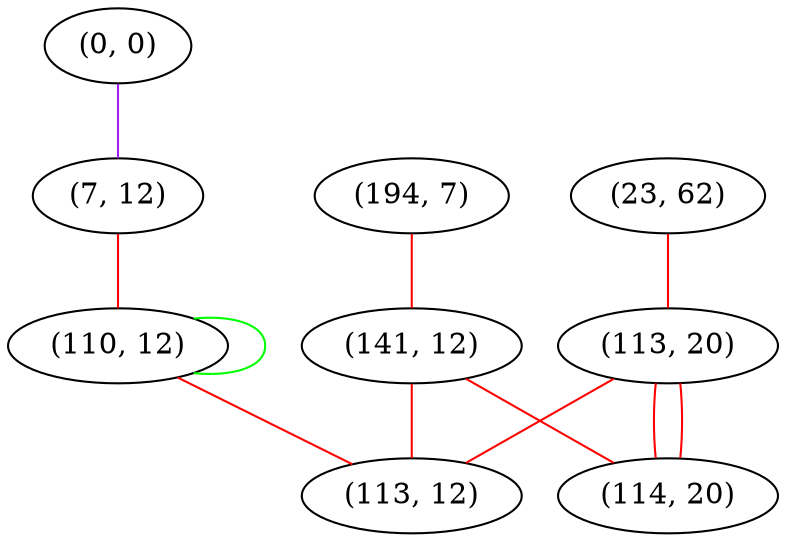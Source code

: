 graph "" {
"(194, 7)";
"(141, 12)";
"(0, 0)";
"(7, 12)";
"(23, 62)";
"(113, 20)";
"(110, 12)";
"(113, 12)";
"(114, 20)";
"(194, 7)" -- "(141, 12)"  [color=red, key=0, weight=1];
"(141, 12)" -- "(114, 20)"  [color=red, key=0, weight=1];
"(141, 12)" -- "(113, 12)"  [color=red, key=0, weight=1];
"(0, 0)" -- "(7, 12)"  [color=purple, key=0, weight=4];
"(7, 12)" -- "(110, 12)"  [color=red, key=0, weight=1];
"(23, 62)" -- "(113, 20)"  [color=red, key=0, weight=1];
"(113, 20)" -- "(114, 20)"  [color=red, key=0, weight=1];
"(113, 20)" -- "(114, 20)"  [color=red, key=1, weight=1];
"(113, 20)" -- "(113, 12)"  [color=red, key=0, weight=1];
"(110, 12)" -- "(110, 12)"  [color=green, key=0, weight=2];
"(110, 12)" -- "(113, 12)"  [color=red, key=0, weight=1];
}
